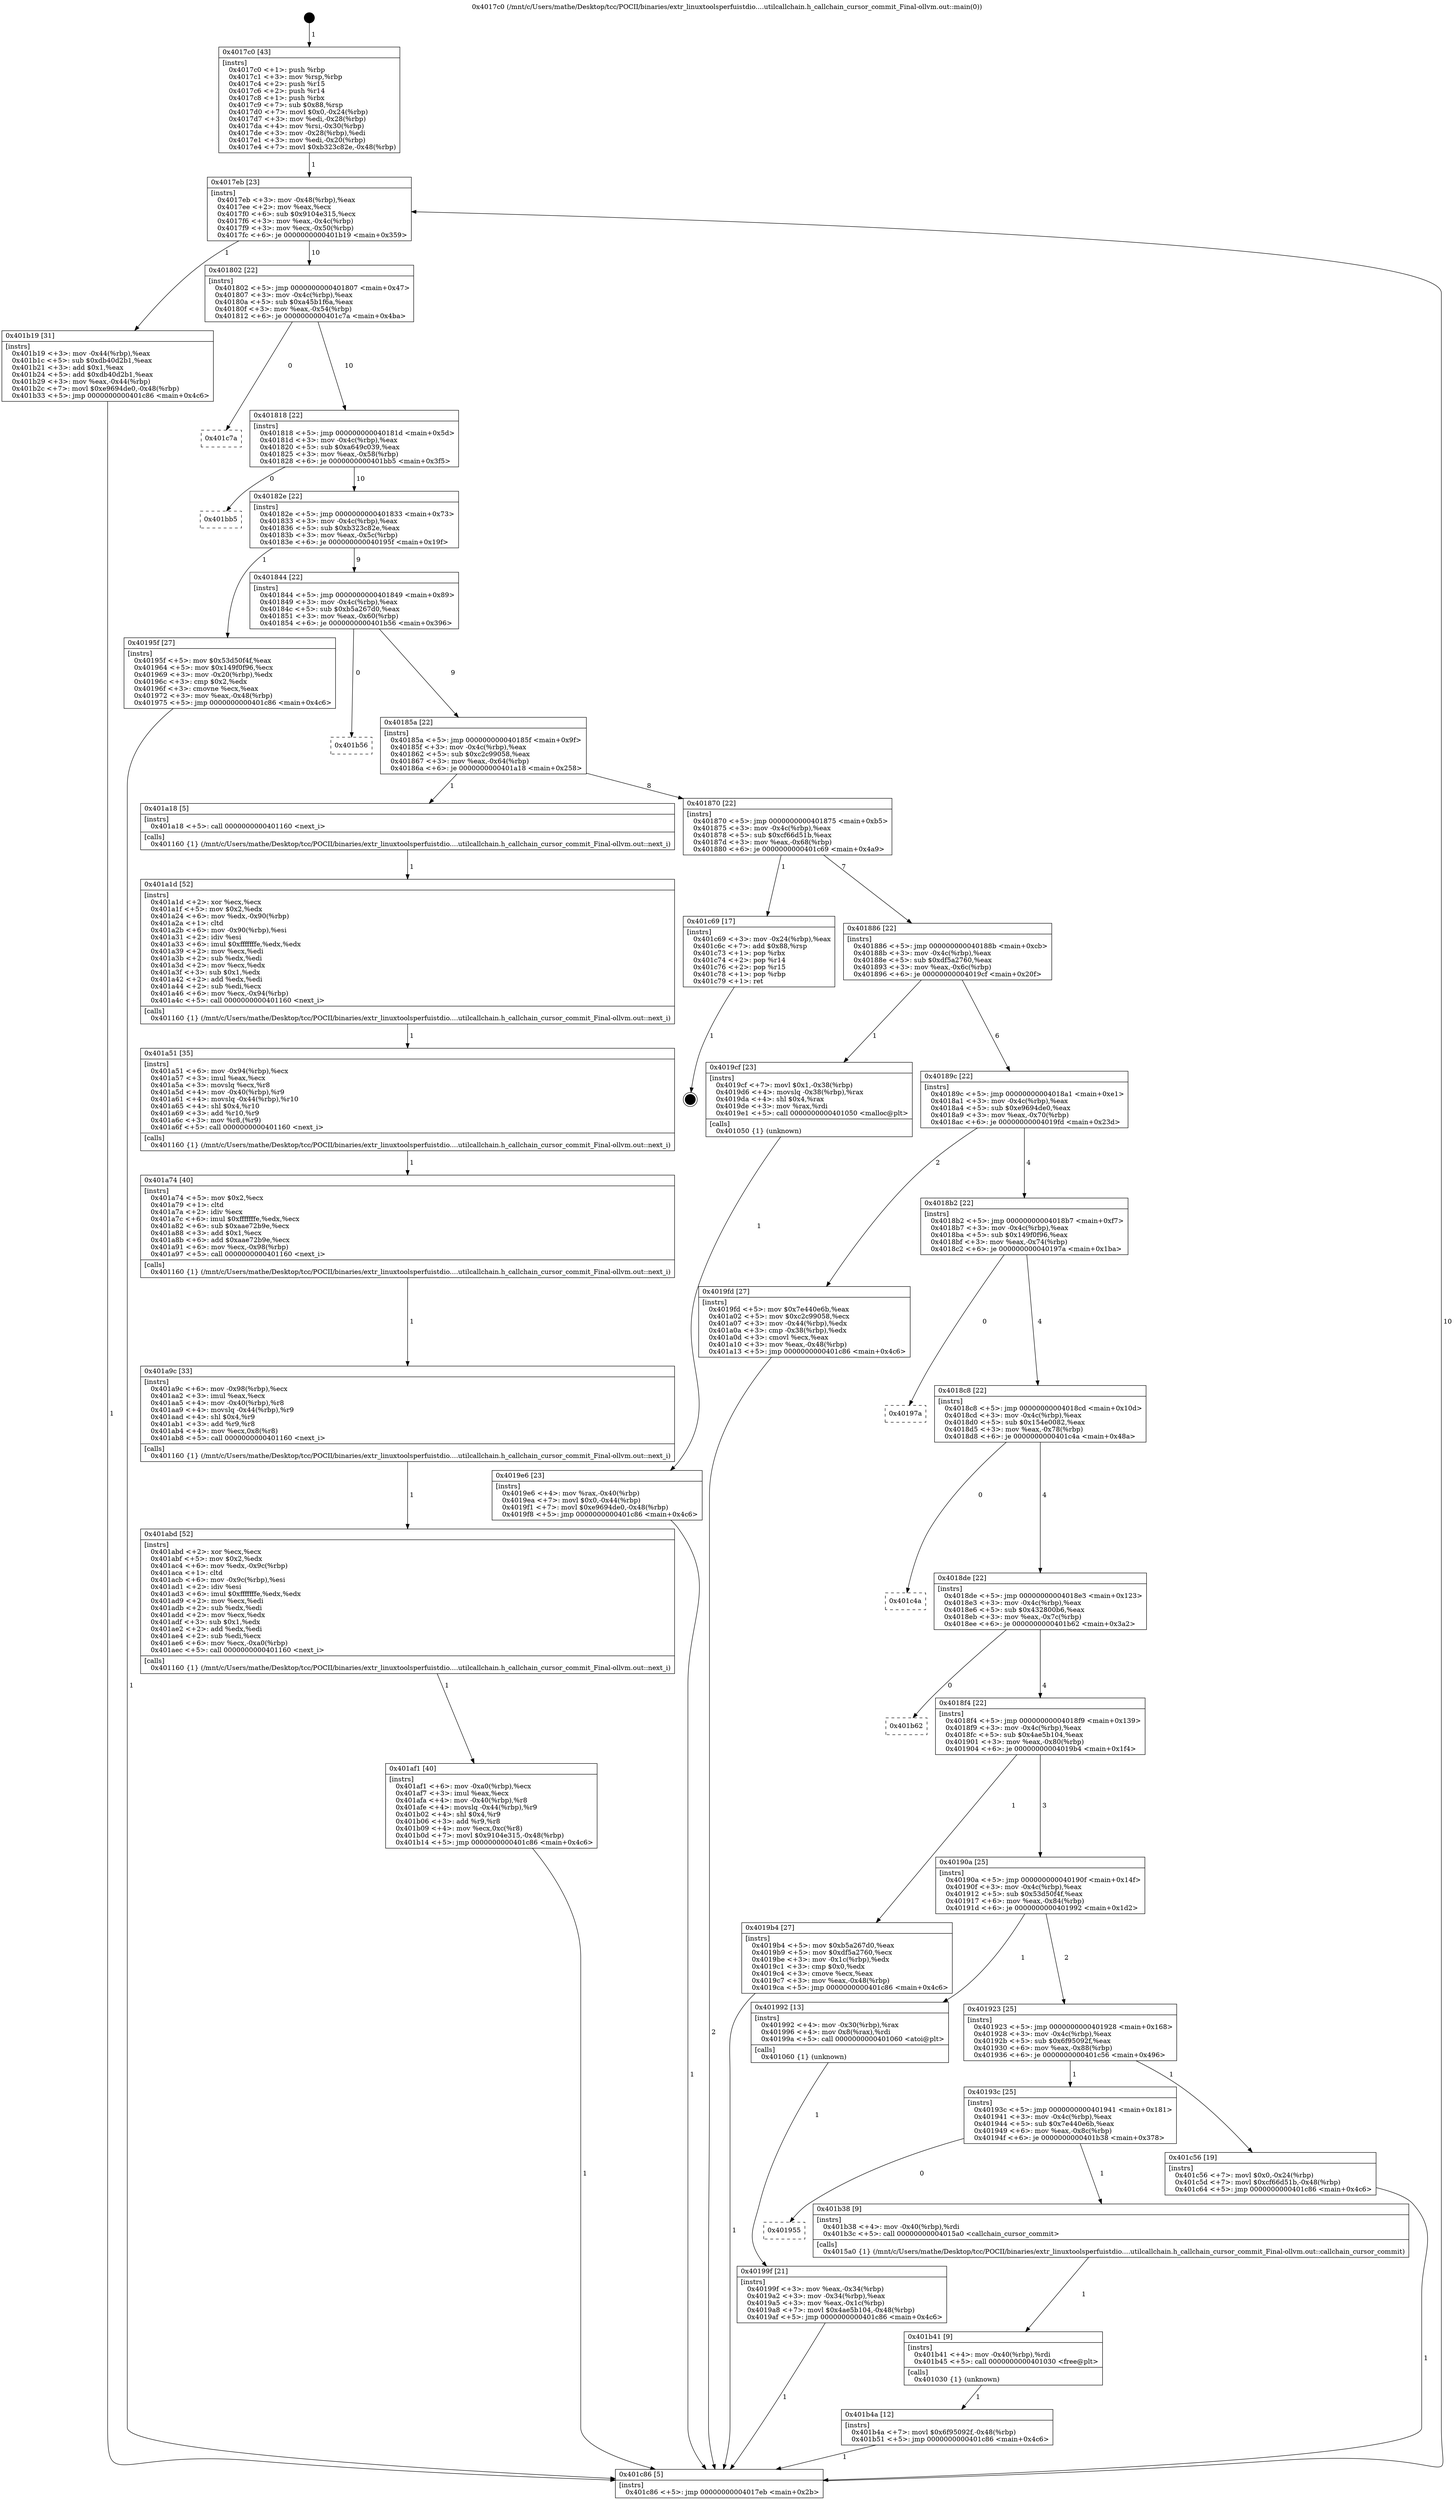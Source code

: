 digraph "0x4017c0" {
  label = "0x4017c0 (/mnt/c/Users/mathe/Desktop/tcc/POCII/binaries/extr_linuxtoolsperfuistdio....utilcallchain.h_callchain_cursor_commit_Final-ollvm.out::main(0))"
  labelloc = "t"
  node[shape=record]

  Entry [label="",width=0.3,height=0.3,shape=circle,fillcolor=black,style=filled]
  "0x4017eb" [label="{
     0x4017eb [23]\l
     | [instrs]\l
     &nbsp;&nbsp;0x4017eb \<+3\>: mov -0x48(%rbp),%eax\l
     &nbsp;&nbsp;0x4017ee \<+2\>: mov %eax,%ecx\l
     &nbsp;&nbsp;0x4017f0 \<+6\>: sub $0x9104e315,%ecx\l
     &nbsp;&nbsp;0x4017f6 \<+3\>: mov %eax,-0x4c(%rbp)\l
     &nbsp;&nbsp;0x4017f9 \<+3\>: mov %ecx,-0x50(%rbp)\l
     &nbsp;&nbsp;0x4017fc \<+6\>: je 0000000000401b19 \<main+0x359\>\l
  }"]
  "0x401b19" [label="{
     0x401b19 [31]\l
     | [instrs]\l
     &nbsp;&nbsp;0x401b19 \<+3\>: mov -0x44(%rbp),%eax\l
     &nbsp;&nbsp;0x401b1c \<+5\>: sub $0xdb40d2b1,%eax\l
     &nbsp;&nbsp;0x401b21 \<+3\>: add $0x1,%eax\l
     &nbsp;&nbsp;0x401b24 \<+5\>: add $0xdb40d2b1,%eax\l
     &nbsp;&nbsp;0x401b29 \<+3\>: mov %eax,-0x44(%rbp)\l
     &nbsp;&nbsp;0x401b2c \<+7\>: movl $0xe9694de0,-0x48(%rbp)\l
     &nbsp;&nbsp;0x401b33 \<+5\>: jmp 0000000000401c86 \<main+0x4c6\>\l
  }"]
  "0x401802" [label="{
     0x401802 [22]\l
     | [instrs]\l
     &nbsp;&nbsp;0x401802 \<+5\>: jmp 0000000000401807 \<main+0x47\>\l
     &nbsp;&nbsp;0x401807 \<+3\>: mov -0x4c(%rbp),%eax\l
     &nbsp;&nbsp;0x40180a \<+5\>: sub $0xa45b1f6a,%eax\l
     &nbsp;&nbsp;0x40180f \<+3\>: mov %eax,-0x54(%rbp)\l
     &nbsp;&nbsp;0x401812 \<+6\>: je 0000000000401c7a \<main+0x4ba\>\l
  }"]
  Exit [label="",width=0.3,height=0.3,shape=circle,fillcolor=black,style=filled,peripheries=2]
  "0x401c7a" [label="{
     0x401c7a\l
  }", style=dashed]
  "0x401818" [label="{
     0x401818 [22]\l
     | [instrs]\l
     &nbsp;&nbsp;0x401818 \<+5\>: jmp 000000000040181d \<main+0x5d\>\l
     &nbsp;&nbsp;0x40181d \<+3\>: mov -0x4c(%rbp),%eax\l
     &nbsp;&nbsp;0x401820 \<+5\>: sub $0xa649c039,%eax\l
     &nbsp;&nbsp;0x401825 \<+3\>: mov %eax,-0x58(%rbp)\l
     &nbsp;&nbsp;0x401828 \<+6\>: je 0000000000401bb5 \<main+0x3f5\>\l
  }"]
  "0x401b4a" [label="{
     0x401b4a [12]\l
     | [instrs]\l
     &nbsp;&nbsp;0x401b4a \<+7\>: movl $0x6f95092f,-0x48(%rbp)\l
     &nbsp;&nbsp;0x401b51 \<+5\>: jmp 0000000000401c86 \<main+0x4c6\>\l
  }"]
  "0x401bb5" [label="{
     0x401bb5\l
  }", style=dashed]
  "0x40182e" [label="{
     0x40182e [22]\l
     | [instrs]\l
     &nbsp;&nbsp;0x40182e \<+5\>: jmp 0000000000401833 \<main+0x73\>\l
     &nbsp;&nbsp;0x401833 \<+3\>: mov -0x4c(%rbp),%eax\l
     &nbsp;&nbsp;0x401836 \<+5\>: sub $0xb323c82e,%eax\l
     &nbsp;&nbsp;0x40183b \<+3\>: mov %eax,-0x5c(%rbp)\l
     &nbsp;&nbsp;0x40183e \<+6\>: je 000000000040195f \<main+0x19f\>\l
  }"]
  "0x401b41" [label="{
     0x401b41 [9]\l
     | [instrs]\l
     &nbsp;&nbsp;0x401b41 \<+4\>: mov -0x40(%rbp),%rdi\l
     &nbsp;&nbsp;0x401b45 \<+5\>: call 0000000000401030 \<free@plt\>\l
     | [calls]\l
     &nbsp;&nbsp;0x401030 \{1\} (unknown)\l
  }"]
  "0x40195f" [label="{
     0x40195f [27]\l
     | [instrs]\l
     &nbsp;&nbsp;0x40195f \<+5\>: mov $0x53d50f4f,%eax\l
     &nbsp;&nbsp;0x401964 \<+5\>: mov $0x149f0f96,%ecx\l
     &nbsp;&nbsp;0x401969 \<+3\>: mov -0x20(%rbp),%edx\l
     &nbsp;&nbsp;0x40196c \<+3\>: cmp $0x2,%edx\l
     &nbsp;&nbsp;0x40196f \<+3\>: cmovne %ecx,%eax\l
     &nbsp;&nbsp;0x401972 \<+3\>: mov %eax,-0x48(%rbp)\l
     &nbsp;&nbsp;0x401975 \<+5\>: jmp 0000000000401c86 \<main+0x4c6\>\l
  }"]
  "0x401844" [label="{
     0x401844 [22]\l
     | [instrs]\l
     &nbsp;&nbsp;0x401844 \<+5\>: jmp 0000000000401849 \<main+0x89\>\l
     &nbsp;&nbsp;0x401849 \<+3\>: mov -0x4c(%rbp),%eax\l
     &nbsp;&nbsp;0x40184c \<+5\>: sub $0xb5a267d0,%eax\l
     &nbsp;&nbsp;0x401851 \<+3\>: mov %eax,-0x60(%rbp)\l
     &nbsp;&nbsp;0x401854 \<+6\>: je 0000000000401b56 \<main+0x396\>\l
  }"]
  "0x401c86" [label="{
     0x401c86 [5]\l
     | [instrs]\l
     &nbsp;&nbsp;0x401c86 \<+5\>: jmp 00000000004017eb \<main+0x2b\>\l
  }"]
  "0x4017c0" [label="{
     0x4017c0 [43]\l
     | [instrs]\l
     &nbsp;&nbsp;0x4017c0 \<+1\>: push %rbp\l
     &nbsp;&nbsp;0x4017c1 \<+3\>: mov %rsp,%rbp\l
     &nbsp;&nbsp;0x4017c4 \<+2\>: push %r15\l
     &nbsp;&nbsp;0x4017c6 \<+2\>: push %r14\l
     &nbsp;&nbsp;0x4017c8 \<+1\>: push %rbx\l
     &nbsp;&nbsp;0x4017c9 \<+7\>: sub $0x88,%rsp\l
     &nbsp;&nbsp;0x4017d0 \<+7\>: movl $0x0,-0x24(%rbp)\l
     &nbsp;&nbsp;0x4017d7 \<+3\>: mov %edi,-0x28(%rbp)\l
     &nbsp;&nbsp;0x4017da \<+4\>: mov %rsi,-0x30(%rbp)\l
     &nbsp;&nbsp;0x4017de \<+3\>: mov -0x28(%rbp),%edi\l
     &nbsp;&nbsp;0x4017e1 \<+3\>: mov %edi,-0x20(%rbp)\l
     &nbsp;&nbsp;0x4017e4 \<+7\>: movl $0xb323c82e,-0x48(%rbp)\l
  }"]
  "0x401955" [label="{
     0x401955\l
  }", style=dashed]
  "0x401b56" [label="{
     0x401b56\l
  }", style=dashed]
  "0x40185a" [label="{
     0x40185a [22]\l
     | [instrs]\l
     &nbsp;&nbsp;0x40185a \<+5\>: jmp 000000000040185f \<main+0x9f\>\l
     &nbsp;&nbsp;0x40185f \<+3\>: mov -0x4c(%rbp),%eax\l
     &nbsp;&nbsp;0x401862 \<+5\>: sub $0xc2c99058,%eax\l
     &nbsp;&nbsp;0x401867 \<+3\>: mov %eax,-0x64(%rbp)\l
     &nbsp;&nbsp;0x40186a \<+6\>: je 0000000000401a18 \<main+0x258\>\l
  }"]
  "0x401b38" [label="{
     0x401b38 [9]\l
     | [instrs]\l
     &nbsp;&nbsp;0x401b38 \<+4\>: mov -0x40(%rbp),%rdi\l
     &nbsp;&nbsp;0x401b3c \<+5\>: call 00000000004015a0 \<callchain_cursor_commit\>\l
     | [calls]\l
     &nbsp;&nbsp;0x4015a0 \{1\} (/mnt/c/Users/mathe/Desktop/tcc/POCII/binaries/extr_linuxtoolsperfuistdio....utilcallchain.h_callchain_cursor_commit_Final-ollvm.out::callchain_cursor_commit)\l
  }"]
  "0x401a18" [label="{
     0x401a18 [5]\l
     | [instrs]\l
     &nbsp;&nbsp;0x401a18 \<+5\>: call 0000000000401160 \<next_i\>\l
     | [calls]\l
     &nbsp;&nbsp;0x401160 \{1\} (/mnt/c/Users/mathe/Desktop/tcc/POCII/binaries/extr_linuxtoolsperfuistdio....utilcallchain.h_callchain_cursor_commit_Final-ollvm.out::next_i)\l
  }"]
  "0x401870" [label="{
     0x401870 [22]\l
     | [instrs]\l
     &nbsp;&nbsp;0x401870 \<+5\>: jmp 0000000000401875 \<main+0xb5\>\l
     &nbsp;&nbsp;0x401875 \<+3\>: mov -0x4c(%rbp),%eax\l
     &nbsp;&nbsp;0x401878 \<+5\>: sub $0xcf66d51b,%eax\l
     &nbsp;&nbsp;0x40187d \<+3\>: mov %eax,-0x68(%rbp)\l
     &nbsp;&nbsp;0x401880 \<+6\>: je 0000000000401c69 \<main+0x4a9\>\l
  }"]
  "0x40193c" [label="{
     0x40193c [25]\l
     | [instrs]\l
     &nbsp;&nbsp;0x40193c \<+5\>: jmp 0000000000401941 \<main+0x181\>\l
     &nbsp;&nbsp;0x401941 \<+3\>: mov -0x4c(%rbp),%eax\l
     &nbsp;&nbsp;0x401944 \<+5\>: sub $0x7e440e6b,%eax\l
     &nbsp;&nbsp;0x401949 \<+6\>: mov %eax,-0x8c(%rbp)\l
     &nbsp;&nbsp;0x40194f \<+6\>: je 0000000000401b38 \<main+0x378\>\l
  }"]
  "0x401c69" [label="{
     0x401c69 [17]\l
     | [instrs]\l
     &nbsp;&nbsp;0x401c69 \<+3\>: mov -0x24(%rbp),%eax\l
     &nbsp;&nbsp;0x401c6c \<+7\>: add $0x88,%rsp\l
     &nbsp;&nbsp;0x401c73 \<+1\>: pop %rbx\l
     &nbsp;&nbsp;0x401c74 \<+2\>: pop %r14\l
     &nbsp;&nbsp;0x401c76 \<+2\>: pop %r15\l
     &nbsp;&nbsp;0x401c78 \<+1\>: pop %rbp\l
     &nbsp;&nbsp;0x401c79 \<+1\>: ret\l
  }"]
  "0x401886" [label="{
     0x401886 [22]\l
     | [instrs]\l
     &nbsp;&nbsp;0x401886 \<+5\>: jmp 000000000040188b \<main+0xcb\>\l
     &nbsp;&nbsp;0x40188b \<+3\>: mov -0x4c(%rbp),%eax\l
     &nbsp;&nbsp;0x40188e \<+5\>: sub $0xdf5a2760,%eax\l
     &nbsp;&nbsp;0x401893 \<+3\>: mov %eax,-0x6c(%rbp)\l
     &nbsp;&nbsp;0x401896 \<+6\>: je 00000000004019cf \<main+0x20f\>\l
  }"]
  "0x401c56" [label="{
     0x401c56 [19]\l
     | [instrs]\l
     &nbsp;&nbsp;0x401c56 \<+7\>: movl $0x0,-0x24(%rbp)\l
     &nbsp;&nbsp;0x401c5d \<+7\>: movl $0xcf66d51b,-0x48(%rbp)\l
     &nbsp;&nbsp;0x401c64 \<+5\>: jmp 0000000000401c86 \<main+0x4c6\>\l
  }"]
  "0x4019cf" [label="{
     0x4019cf [23]\l
     | [instrs]\l
     &nbsp;&nbsp;0x4019cf \<+7\>: movl $0x1,-0x38(%rbp)\l
     &nbsp;&nbsp;0x4019d6 \<+4\>: movslq -0x38(%rbp),%rax\l
     &nbsp;&nbsp;0x4019da \<+4\>: shl $0x4,%rax\l
     &nbsp;&nbsp;0x4019de \<+3\>: mov %rax,%rdi\l
     &nbsp;&nbsp;0x4019e1 \<+5\>: call 0000000000401050 \<malloc@plt\>\l
     | [calls]\l
     &nbsp;&nbsp;0x401050 \{1\} (unknown)\l
  }"]
  "0x40189c" [label="{
     0x40189c [22]\l
     | [instrs]\l
     &nbsp;&nbsp;0x40189c \<+5\>: jmp 00000000004018a1 \<main+0xe1\>\l
     &nbsp;&nbsp;0x4018a1 \<+3\>: mov -0x4c(%rbp),%eax\l
     &nbsp;&nbsp;0x4018a4 \<+5\>: sub $0xe9694de0,%eax\l
     &nbsp;&nbsp;0x4018a9 \<+3\>: mov %eax,-0x70(%rbp)\l
     &nbsp;&nbsp;0x4018ac \<+6\>: je 00000000004019fd \<main+0x23d\>\l
  }"]
  "0x401af1" [label="{
     0x401af1 [40]\l
     | [instrs]\l
     &nbsp;&nbsp;0x401af1 \<+6\>: mov -0xa0(%rbp),%ecx\l
     &nbsp;&nbsp;0x401af7 \<+3\>: imul %eax,%ecx\l
     &nbsp;&nbsp;0x401afa \<+4\>: mov -0x40(%rbp),%r8\l
     &nbsp;&nbsp;0x401afe \<+4\>: movslq -0x44(%rbp),%r9\l
     &nbsp;&nbsp;0x401b02 \<+4\>: shl $0x4,%r9\l
     &nbsp;&nbsp;0x401b06 \<+3\>: add %r9,%r8\l
     &nbsp;&nbsp;0x401b09 \<+4\>: mov %ecx,0xc(%r8)\l
     &nbsp;&nbsp;0x401b0d \<+7\>: movl $0x9104e315,-0x48(%rbp)\l
     &nbsp;&nbsp;0x401b14 \<+5\>: jmp 0000000000401c86 \<main+0x4c6\>\l
  }"]
  "0x4019fd" [label="{
     0x4019fd [27]\l
     | [instrs]\l
     &nbsp;&nbsp;0x4019fd \<+5\>: mov $0x7e440e6b,%eax\l
     &nbsp;&nbsp;0x401a02 \<+5\>: mov $0xc2c99058,%ecx\l
     &nbsp;&nbsp;0x401a07 \<+3\>: mov -0x44(%rbp),%edx\l
     &nbsp;&nbsp;0x401a0a \<+3\>: cmp -0x38(%rbp),%edx\l
     &nbsp;&nbsp;0x401a0d \<+3\>: cmovl %ecx,%eax\l
     &nbsp;&nbsp;0x401a10 \<+3\>: mov %eax,-0x48(%rbp)\l
     &nbsp;&nbsp;0x401a13 \<+5\>: jmp 0000000000401c86 \<main+0x4c6\>\l
  }"]
  "0x4018b2" [label="{
     0x4018b2 [22]\l
     | [instrs]\l
     &nbsp;&nbsp;0x4018b2 \<+5\>: jmp 00000000004018b7 \<main+0xf7\>\l
     &nbsp;&nbsp;0x4018b7 \<+3\>: mov -0x4c(%rbp),%eax\l
     &nbsp;&nbsp;0x4018ba \<+5\>: sub $0x149f0f96,%eax\l
     &nbsp;&nbsp;0x4018bf \<+3\>: mov %eax,-0x74(%rbp)\l
     &nbsp;&nbsp;0x4018c2 \<+6\>: je 000000000040197a \<main+0x1ba\>\l
  }"]
  "0x401abd" [label="{
     0x401abd [52]\l
     | [instrs]\l
     &nbsp;&nbsp;0x401abd \<+2\>: xor %ecx,%ecx\l
     &nbsp;&nbsp;0x401abf \<+5\>: mov $0x2,%edx\l
     &nbsp;&nbsp;0x401ac4 \<+6\>: mov %edx,-0x9c(%rbp)\l
     &nbsp;&nbsp;0x401aca \<+1\>: cltd\l
     &nbsp;&nbsp;0x401acb \<+6\>: mov -0x9c(%rbp),%esi\l
     &nbsp;&nbsp;0x401ad1 \<+2\>: idiv %esi\l
     &nbsp;&nbsp;0x401ad3 \<+6\>: imul $0xfffffffe,%edx,%edx\l
     &nbsp;&nbsp;0x401ad9 \<+2\>: mov %ecx,%edi\l
     &nbsp;&nbsp;0x401adb \<+2\>: sub %edx,%edi\l
     &nbsp;&nbsp;0x401add \<+2\>: mov %ecx,%edx\l
     &nbsp;&nbsp;0x401adf \<+3\>: sub $0x1,%edx\l
     &nbsp;&nbsp;0x401ae2 \<+2\>: add %edx,%edi\l
     &nbsp;&nbsp;0x401ae4 \<+2\>: sub %edi,%ecx\l
     &nbsp;&nbsp;0x401ae6 \<+6\>: mov %ecx,-0xa0(%rbp)\l
     &nbsp;&nbsp;0x401aec \<+5\>: call 0000000000401160 \<next_i\>\l
     | [calls]\l
     &nbsp;&nbsp;0x401160 \{1\} (/mnt/c/Users/mathe/Desktop/tcc/POCII/binaries/extr_linuxtoolsperfuistdio....utilcallchain.h_callchain_cursor_commit_Final-ollvm.out::next_i)\l
  }"]
  "0x40197a" [label="{
     0x40197a\l
  }", style=dashed]
  "0x4018c8" [label="{
     0x4018c8 [22]\l
     | [instrs]\l
     &nbsp;&nbsp;0x4018c8 \<+5\>: jmp 00000000004018cd \<main+0x10d\>\l
     &nbsp;&nbsp;0x4018cd \<+3\>: mov -0x4c(%rbp),%eax\l
     &nbsp;&nbsp;0x4018d0 \<+5\>: sub $0x154e0082,%eax\l
     &nbsp;&nbsp;0x4018d5 \<+3\>: mov %eax,-0x78(%rbp)\l
     &nbsp;&nbsp;0x4018d8 \<+6\>: je 0000000000401c4a \<main+0x48a\>\l
  }"]
  "0x401a9c" [label="{
     0x401a9c [33]\l
     | [instrs]\l
     &nbsp;&nbsp;0x401a9c \<+6\>: mov -0x98(%rbp),%ecx\l
     &nbsp;&nbsp;0x401aa2 \<+3\>: imul %eax,%ecx\l
     &nbsp;&nbsp;0x401aa5 \<+4\>: mov -0x40(%rbp),%r8\l
     &nbsp;&nbsp;0x401aa9 \<+4\>: movslq -0x44(%rbp),%r9\l
     &nbsp;&nbsp;0x401aad \<+4\>: shl $0x4,%r9\l
     &nbsp;&nbsp;0x401ab1 \<+3\>: add %r9,%r8\l
     &nbsp;&nbsp;0x401ab4 \<+4\>: mov %ecx,0x8(%r8)\l
     &nbsp;&nbsp;0x401ab8 \<+5\>: call 0000000000401160 \<next_i\>\l
     | [calls]\l
     &nbsp;&nbsp;0x401160 \{1\} (/mnt/c/Users/mathe/Desktop/tcc/POCII/binaries/extr_linuxtoolsperfuistdio....utilcallchain.h_callchain_cursor_commit_Final-ollvm.out::next_i)\l
  }"]
  "0x401c4a" [label="{
     0x401c4a\l
  }", style=dashed]
  "0x4018de" [label="{
     0x4018de [22]\l
     | [instrs]\l
     &nbsp;&nbsp;0x4018de \<+5\>: jmp 00000000004018e3 \<main+0x123\>\l
     &nbsp;&nbsp;0x4018e3 \<+3\>: mov -0x4c(%rbp),%eax\l
     &nbsp;&nbsp;0x4018e6 \<+5\>: sub $0x432800b6,%eax\l
     &nbsp;&nbsp;0x4018eb \<+3\>: mov %eax,-0x7c(%rbp)\l
     &nbsp;&nbsp;0x4018ee \<+6\>: je 0000000000401b62 \<main+0x3a2\>\l
  }"]
  "0x401a74" [label="{
     0x401a74 [40]\l
     | [instrs]\l
     &nbsp;&nbsp;0x401a74 \<+5\>: mov $0x2,%ecx\l
     &nbsp;&nbsp;0x401a79 \<+1\>: cltd\l
     &nbsp;&nbsp;0x401a7a \<+2\>: idiv %ecx\l
     &nbsp;&nbsp;0x401a7c \<+6\>: imul $0xfffffffe,%edx,%ecx\l
     &nbsp;&nbsp;0x401a82 \<+6\>: sub $0xaae72b9e,%ecx\l
     &nbsp;&nbsp;0x401a88 \<+3\>: add $0x1,%ecx\l
     &nbsp;&nbsp;0x401a8b \<+6\>: add $0xaae72b9e,%ecx\l
     &nbsp;&nbsp;0x401a91 \<+6\>: mov %ecx,-0x98(%rbp)\l
     &nbsp;&nbsp;0x401a97 \<+5\>: call 0000000000401160 \<next_i\>\l
     | [calls]\l
     &nbsp;&nbsp;0x401160 \{1\} (/mnt/c/Users/mathe/Desktop/tcc/POCII/binaries/extr_linuxtoolsperfuistdio....utilcallchain.h_callchain_cursor_commit_Final-ollvm.out::next_i)\l
  }"]
  "0x401b62" [label="{
     0x401b62\l
  }", style=dashed]
  "0x4018f4" [label="{
     0x4018f4 [22]\l
     | [instrs]\l
     &nbsp;&nbsp;0x4018f4 \<+5\>: jmp 00000000004018f9 \<main+0x139\>\l
     &nbsp;&nbsp;0x4018f9 \<+3\>: mov -0x4c(%rbp),%eax\l
     &nbsp;&nbsp;0x4018fc \<+5\>: sub $0x4ae5b104,%eax\l
     &nbsp;&nbsp;0x401901 \<+3\>: mov %eax,-0x80(%rbp)\l
     &nbsp;&nbsp;0x401904 \<+6\>: je 00000000004019b4 \<main+0x1f4\>\l
  }"]
  "0x401a51" [label="{
     0x401a51 [35]\l
     | [instrs]\l
     &nbsp;&nbsp;0x401a51 \<+6\>: mov -0x94(%rbp),%ecx\l
     &nbsp;&nbsp;0x401a57 \<+3\>: imul %eax,%ecx\l
     &nbsp;&nbsp;0x401a5a \<+3\>: movslq %ecx,%r8\l
     &nbsp;&nbsp;0x401a5d \<+4\>: mov -0x40(%rbp),%r9\l
     &nbsp;&nbsp;0x401a61 \<+4\>: movslq -0x44(%rbp),%r10\l
     &nbsp;&nbsp;0x401a65 \<+4\>: shl $0x4,%r10\l
     &nbsp;&nbsp;0x401a69 \<+3\>: add %r10,%r9\l
     &nbsp;&nbsp;0x401a6c \<+3\>: mov %r8,(%r9)\l
     &nbsp;&nbsp;0x401a6f \<+5\>: call 0000000000401160 \<next_i\>\l
     | [calls]\l
     &nbsp;&nbsp;0x401160 \{1\} (/mnt/c/Users/mathe/Desktop/tcc/POCII/binaries/extr_linuxtoolsperfuistdio....utilcallchain.h_callchain_cursor_commit_Final-ollvm.out::next_i)\l
  }"]
  "0x4019b4" [label="{
     0x4019b4 [27]\l
     | [instrs]\l
     &nbsp;&nbsp;0x4019b4 \<+5\>: mov $0xb5a267d0,%eax\l
     &nbsp;&nbsp;0x4019b9 \<+5\>: mov $0xdf5a2760,%ecx\l
     &nbsp;&nbsp;0x4019be \<+3\>: mov -0x1c(%rbp),%edx\l
     &nbsp;&nbsp;0x4019c1 \<+3\>: cmp $0x0,%edx\l
     &nbsp;&nbsp;0x4019c4 \<+3\>: cmove %ecx,%eax\l
     &nbsp;&nbsp;0x4019c7 \<+3\>: mov %eax,-0x48(%rbp)\l
     &nbsp;&nbsp;0x4019ca \<+5\>: jmp 0000000000401c86 \<main+0x4c6\>\l
  }"]
  "0x40190a" [label="{
     0x40190a [25]\l
     | [instrs]\l
     &nbsp;&nbsp;0x40190a \<+5\>: jmp 000000000040190f \<main+0x14f\>\l
     &nbsp;&nbsp;0x40190f \<+3\>: mov -0x4c(%rbp),%eax\l
     &nbsp;&nbsp;0x401912 \<+5\>: sub $0x53d50f4f,%eax\l
     &nbsp;&nbsp;0x401917 \<+6\>: mov %eax,-0x84(%rbp)\l
     &nbsp;&nbsp;0x40191d \<+6\>: je 0000000000401992 \<main+0x1d2\>\l
  }"]
  "0x401a1d" [label="{
     0x401a1d [52]\l
     | [instrs]\l
     &nbsp;&nbsp;0x401a1d \<+2\>: xor %ecx,%ecx\l
     &nbsp;&nbsp;0x401a1f \<+5\>: mov $0x2,%edx\l
     &nbsp;&nbsp;0x401a24 \<+6\>: mov %edx,-0x90(%rbp)\l
     &nbsp;&nbsp;0x401a2a \<+1\>: cltd\l
     &nbsp;&nbsp;0x401a2b \<+6\>: mov -0x90(%rbp),%esi\l
     &nbsp;&nbsp;0x401a31 \<+2\>: idiv %esi\l
     &nbsp;&nbsp;0x401a33 \<+6\>: imul $0xfffffffe,%edx,%edx\l
     &nbsp;&nbsp;0x401a39 \<+2\>: mov %ecx,%edi\l
     &nbsp;&nbsp;0x401a3b \<+2\>: sub %edx,%edi\l
     &nbsp;&nbsp;0x401a3d \<+2\>: mov %ecx,%edx\l
     &nbsp;&nbsp;0x401a3f \<+3\>: sub $0x1,%edx\l
     &nbsp;&nbsp;0x401a42 \<+2\>: add %edx,%edi\l
     &nbsp;&nbsp;0x401a44 \<+2\>: sub %edi,%ecx\l
     &nbsp;&nbsp;0x401a46 \<+6\>: mov %ecx,-0x94(%rbp)\l
     &nbsp;&nbsp;0x401a4c \<+5\>: call 0000000000401160 \<next_i\>\l
     | [calls]\l
     &nbsp;&nbsp;0x401160 \{1\} (/mnt/c/Users/mathe/Desktop/tcc/POCII/binaries/extr_linuxtoolsperfuistdio....utilcallchain.h_callchain_cursor_commit_Final-ollvm.out::next_i)\l
  }"]
  "0x401992" [label="{
     0x401992 [13]\l
     | [instrs]\l
     &nbsp;&nbsp;0x401992 \<+4\>: mov -0x30(%rbp),%rax\l
     &nbsp;&nbsp;0x401996 \<+4\>: mov 0x8(%rax),%rdi\l
     &nbsp;&nbsp;0x40199a \<+5\>: call 0000000000401060 \<atoi@plt\>\l
     | [calls]\l
     &nbsp;&nbsp;0x401060 \{1\} (unknown)\l
  }"]
  "0x401923" [label="{
     0x401923 [25]\l
     | [instrs]\l
     &nbsp;&nbsp;0x401923 \<+5\>: jmp 0000000000401928 \<main+0x168\>\l
     &nbsp;&nbsp;0x401928 \<+3\>: mov -0x4c(%rbp),%eax\l
     &nbsp;&nbsp;0x40192b \<+5\>: sub $0x6f95092f,%eax\l
     &nbsp;&nbsp;0x401930 \<+6\>: mov %eax,-0x88(%rbp)\l
     &nbsp;&nbsp;0x401936 \<+6\>: je 0000000000401c56 \<main+0x496\>\l
  }"]
  "0x40199f" [label="{
     0x40199f [21]\l
     | [instrs]\l
     &nbsp;&nbsp;0x40199f \<+3\>: mov %eax,-0x34(%rbp)\l
     &nbsp;&nbsp;0x4019a2 \<+3\>: mov -0x34(%rbp),%eax\l
     &nbsp;&nbsp;0x4019a5 \<+3\>: mov %eax,-0x1c(%rbp)\l
     &nbsp;&nbsp;0x4019a8 \<+7\>: movl $0x4ae5b104,-0x48(%rbp)\l
     &nbsp;&nbsp;0x4019af \<+5\>: jmp 0000000000401c86 \<main+0x4c6\>\l
  }"]
  "0x4019e6" [label="{
     0x4019e6 [23]\l
     | [instrs]\l
     &nbsp;&nbsp;0x4019e6 \<+4\>: mov %rax,-0x40(%rbp)\l
     &nbsp;&nbsp;0x4019ea \<+7\>: movl $0x0,-0x44(%rbp)\l
     &nbsp;&nbsp;0x4019f1 \<+7\>: movl $0xe9694de0,-0x48(%rbp)\l
     &nbsp;&nbsp;0x4019f8 \<+5\>: jmp 0000000000401c86 \<main+0x4c6\>\l
  }"]
  Entry -> "0x4017c0" [label=" 1"]
  "0x4017eb" -> "0x401b19" [label=" 1"]
  "0x4017eb" -> "0x401802" [label=" 10"]
  "0x401c69" -> Exit [label=" 1"]
  "0x401802" -> "0x401c7a" [label=" 0"]
  "0x401802" -> "0x401818" [label=" 10"]
  "0x401c56" -> "0x401c86" [label=" 1"]
  "0x401818" -> "0x401bb5" [label=" 0"]
  "0x401818" -> "0x40182e" [label=" 10"]
  "0x401b4a" -> "0x401c86" [label=" 1"]
  "0x40182e" -> "0x40195f" [label=" 1"]
  "0x40182e" -> "0x401844" [label=" 9"]
  "0x40195f" -> "0x401c86" [label=" 1"]
  "0x4017c0" -> "0x4017eb" [label=" 1"]
  "0x401c86" -> "0x4017eb" [label=" 10"]
  "0x401b41" -> "0x401b4a" [label=" 1"]
  "0x401844" -> "0x401b56" [label=" 0"]
  "0x401844" -> "0x40185a" [label=" 9"]
  "0x401b38" -> "0x401b41" [label=" 1"]
  "0x40185a" -> "0x401a18" [label=" 1"]
  "0x40185a" -> "0x401870" [label=" 8"]
  "0x40193c" -> "0x401955" [label=" 0"]
  "0x401870" -> "0x401c69" [label=" 1"]
  "0x401870" -> "0x401886" [label=" 7"]
  "0x40193c" -> "0x401b38" [label=" 1"]
  "0x401886" -> "0x4019cf" [label=" 1"]
  "0x401886" -> "0x40189c" [label=" 6"]
  "0x401923" -> "0x40193c" [label=" 1"]
  "0x40189c" -> "0x4019fd" [label=" 2"]
  "0x40189c" -> "0x4018b2" [label=" 4"]
  "0x401923" -> "0x401c56" [label=" 1"]
  "0x4018b2" -> "0x40197a" [label=" 0"]
  "0x4018b2" -> "0x4018c8" [label=" 4"]
  "0x401b19" -> "0x401c86" [label=" 1"]
  "0x4018c8" -> "0x401c4a" [label=" 0"]
  "0x4018c8" -> "0x4018de" [label=" 4"]
  "0x401af1" -> "0x401c86" [label=" 1"]
  "0x4018de" -> "0x401b62" [label=" 0"]
  "0x4018de" -> "0x4018f4" [label=" 4"]
  "0x401abd" -> "0x401af1" [label=" 1"]
  "0x4018f4" -> "0x4019b4" [label=" 1"]
  "0x4018f4" -> "0x40190a" [label=" 3"]
  "0x401a9c" -> "0x401abd" [label=" 1"]
  "0x40190a" -> "0x401992" [label=" 1"]
  "0x40190a" -> "0x401923" [label=" 2"]
  "0x401992" -> "0x40199f" [label=" 1"]
  "0x40199f" -> "0x401c86" [label=" 1"]
  "0x4019b4" -> "0x401c86" [label=" 1"]
  "0x4019cf" -> "0x4019e6" [label=" 1"]
  "0x4019e6" -> "0x401c86" [label=" 1"]
  "0x4019fd" -> "0x401c86" [label=" 2"]
  "0x401a18" -> "0x401a1d" [label=" 1"]
  "0x401a1d" -> "0x401a51" [label=" 1"]
  "0x401a51" -> "0x401a74" [label=" 1"]
  "0x401a74" -> "0x401a9c" [label=" 1"]
}
